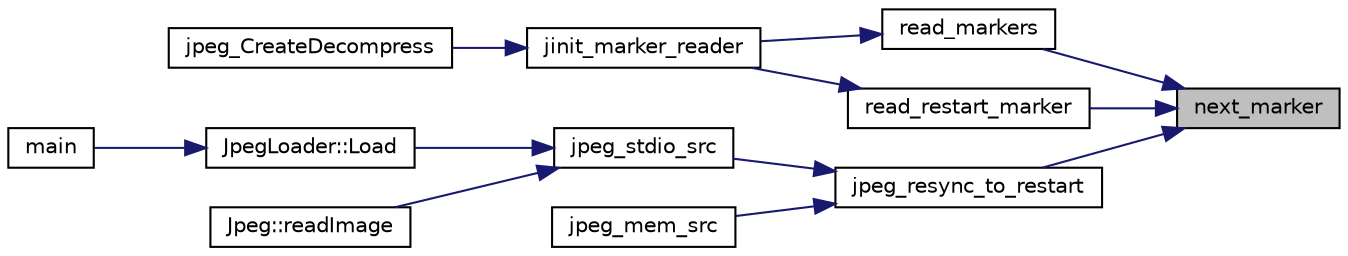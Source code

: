 digraph "next_marker"
{
 // LATEX_PDF_SIZE
  bgcolor="transparent";
  edge [fontname="Helvetica",fontsize="10",labelfontname="Helvetica",labelfontsize="10"];
  node [fontname="Helvetica",fontsize="10",shape=record];
  rankdir="RL";
  Node108 [label="next_marker",height=0.2,width=0.4,color="black", fillcolor="grey75", style="filled", fontcolor="black",tooltip=" "];
  Node108 -> Node109 [dir="back",color="midnightblue",fontsize="10",style="solid"];
  Node109 [label="read_markers",height=0.2,width=0.4,color="black",URL="$jdmarker_8c.html#a8ff81a078a99e98efe6051366512c5f6",tooltip=" "];
  Node109 -> Node110 [dir="back",color="midnightblue",fontsize="10",style="solid"];
  Node110 [label="jinit_marker_reader",height=0.2,width=0.4,color="black",URL="$jdmarker_8c.html#a8fa54cb03525a09cd2a6121496895072",tooltip=" "];
  Node110 -> Node111 [dir="back",color="midnightblue",fontsize="10",style="solid"];
  Node111 [label="jpeg_CreateDecompress",height=0.2,width=0.4,color="black",URL="$jdapimin_8c.html#a02b5c7eb58970a07cae85ffdcda9085d",tooltip=" "];
  Node108 -> Node112 [dir="back",color="midnightblue",fontsize="10",style="solid"];
  Node112 [label="read_restart_marker",height=0.2,width=0.4,color="black",URL="$jdmarker_8c.html#a44129320cf7ea5968113cdbd07bdd992",tooltip=" "];
  Node112 -> Node110 [dir="back",color="midnightblue",fontsize="10",style="solid"];
  Node108 -> Node113 [dir="back",color="midnightblue",fontsize="10",style="solid"];
  Node113 [label="jpeg_resync_to_restart",height=0.2,width=0.4,color="black",URL="$jdmarker_8c.html#a037c6ada9f7d2310ca67765c98c86995",tooltip=" "];
  Node113 -> Node114 [dir="back",color="midnightblue",fontsize="10",style="solid"];
  Node114 [label="jpeg_stdio_src",height=0.2,width=0.4,color="black",URL="$jdatasrc_8c.html#a5c64dcb64988502d3d2a261bb6397554",tooltip=" "];
  Node114 -> Node115 [dir="back",color="midnightblue",fontsize="10",style="solid"];
  Node115 [label="JpegLoader::Load",height=0.2,width=0.4,color="black",URL="$classJpegLoader.html#a094609a59107dfbd1cca84fa2467c926",tooltip=" "];
  Node115 -> Node116 [dir="back",color="midnightblue",fontsize="10",style="solid"];
  Node116 [label="main",height=0.2,width=0.4,color="black",URL="$misc_2Libjpeg_2main_8cpp.html#a0ddf1224851353fc92bfbff6f499fa97",tooltip=" "];
  Node114 -> Node117 [dir="back",color="midnightblue",fontsize="10",style="solid"];
  Node117 [label="Jpeg::readImage",height=0.2,width=0.4,color="black",URL="$classJpeg.html#a80db9e22efc544e32145b6743b2b407c",tooltip=" "];
  Node113 -> Node118 [dir="back",color="midnightblue",fontsize="10",style="solid"];
  Node118 [label="jpeg_mem_src",height=0.2,width=0.4,color="black",URL="$jdatasrc_8c.html#a1f38fdb8af9205acdd9bfd3aec9b1ff1",tooltip=" "];
}
